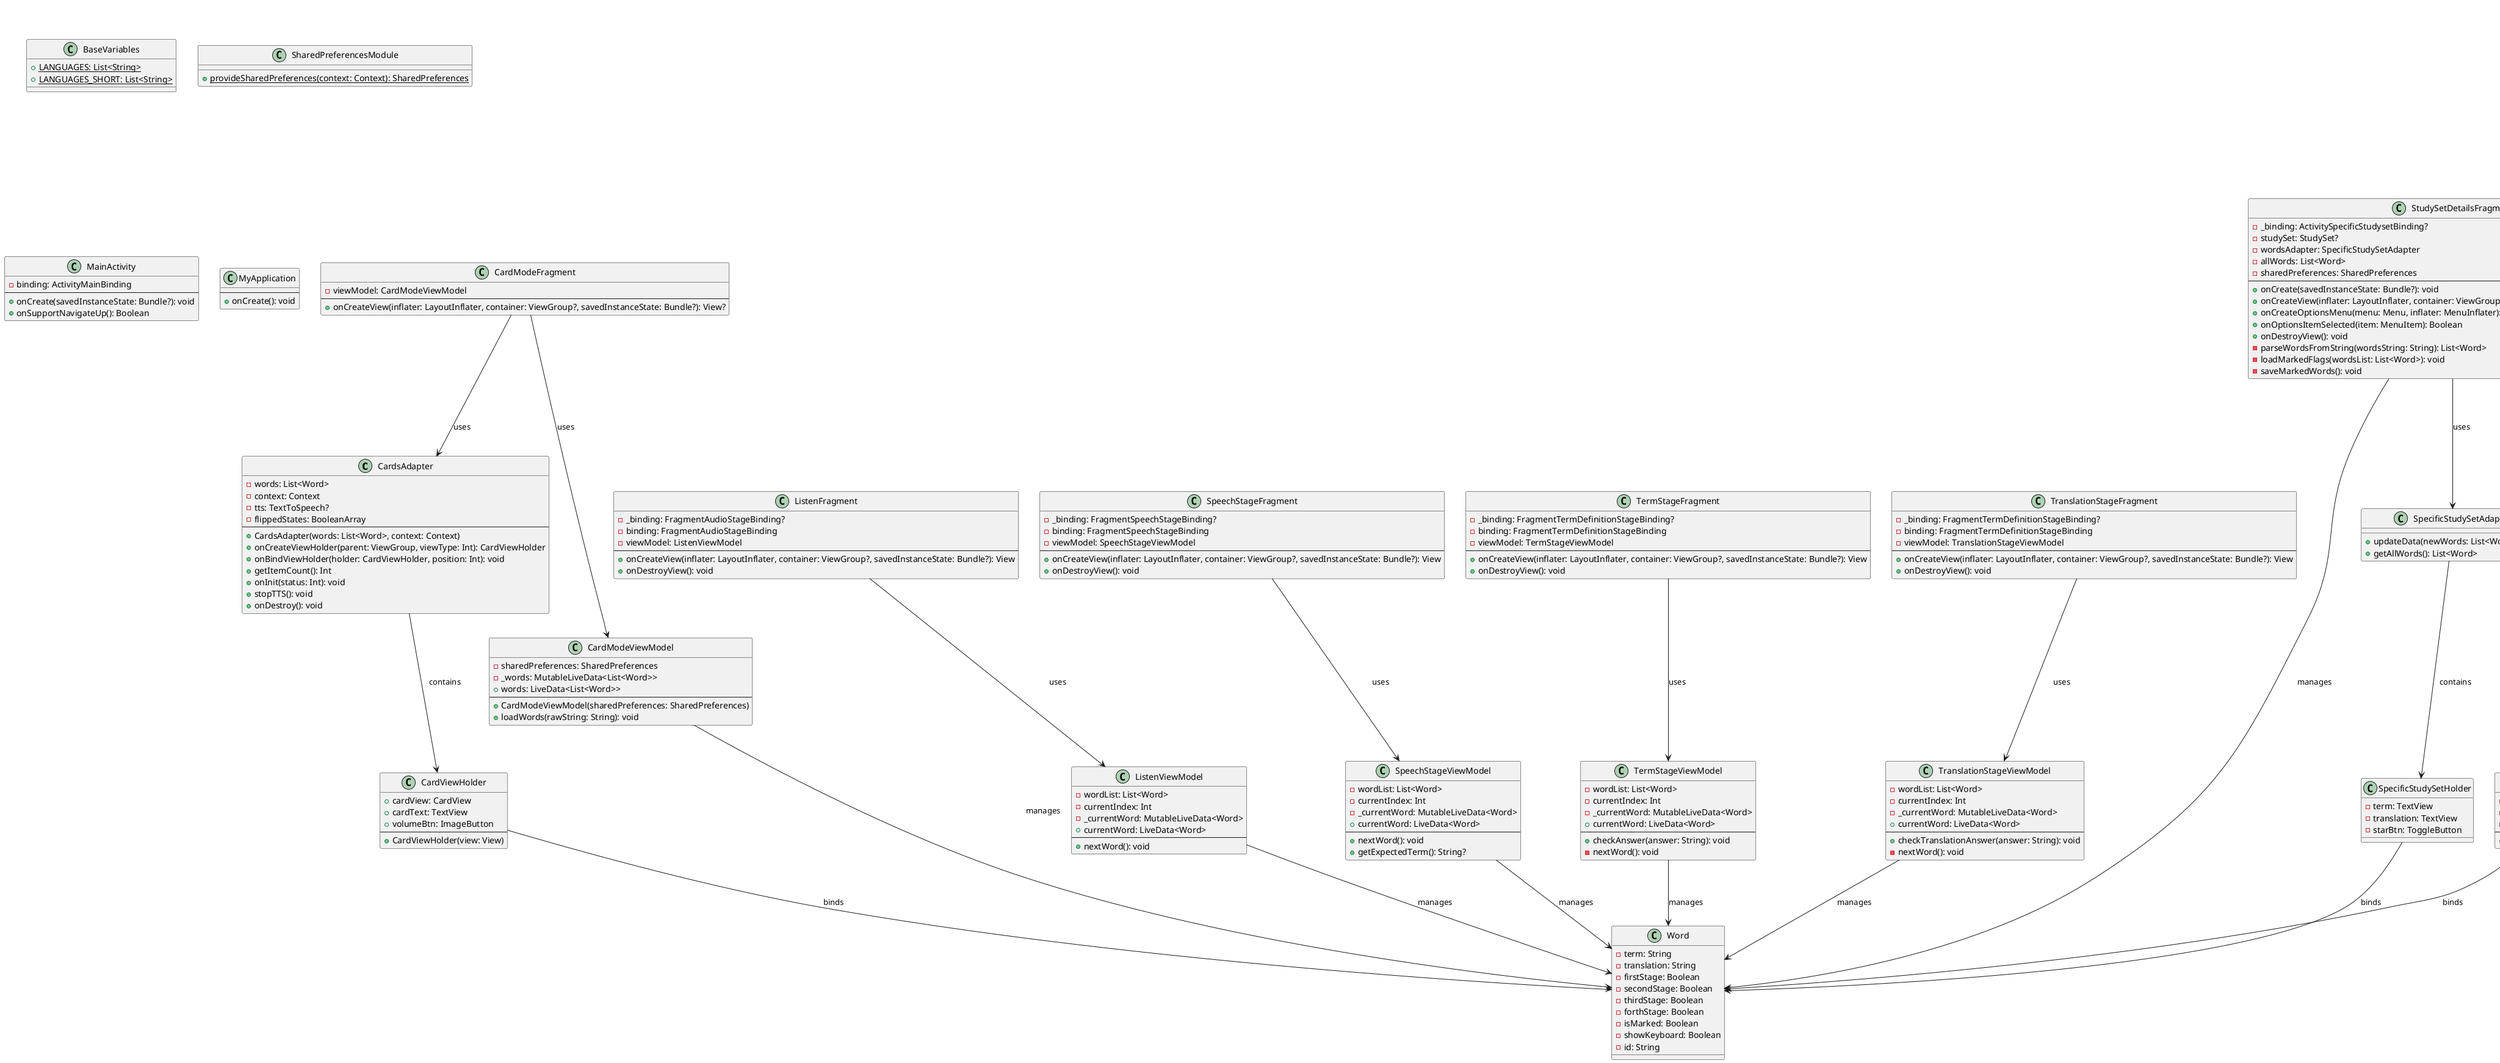 @startuml
class CardsAdapter {
    - words: List<Word>
    - context: Context
    - tts: TextToSpeech?
    - flippedStates: BooleanArray
    --
    + CardsAdapter(words: List<Word>, context: Context)
    + onCreateViewHolder(parent: ViewGroup, viewType: Int): CardViewHolder
    + onBindViewHolder(holder: CardViewHolder, position: Int): void
    + getItemCount(): Int
    + onInit(status: Int): void
    + stopTTS(): void
    + onDestroy(): void
}

class CardViewHolder {
    + cardView: CardView
    + cardText: TextView
    + volumeBtn: ImageButton
    --
    + CardViewHolder(view: View)
}

CardsAdapter --> CardViewHolder : contains
CardViewHolder --> Word : binds

class StudySetDetailsFragment {
    - _binding: ActivitySpecificStudysetBinding?
    - studySet: StudySet?
    - wordsAdapter: SpecificStudySetAdapter
    - allWords: List<Word>
    - sharedPreferences: SharedPreferences
    --
    + onCreate(savedInstanceState: Bundle?): void
    + onCreateView(inflater: LayoutInflater, container: ViewGroup?, savedInstanceState: Bundle?): View?
    + onCreateOptionsMenu(menu: Menu, inflater: MenuInflater): void
    + onOptionsItemSelected(item: MenuItem): Boolean
    + onDestroyView(): void
    - parseWordsFromString(wordsString: String): List<Word>
    - loadMarkedFlags(wordsList: List<Word>): void
    - saveMarkedWords(): void
}

class SpecificStudySetAdapter {
    + updateData(newWords: List<Word>): void
    + getAllWords(): List<Word>
}

class SpecificStudySetHolder {
    - term: TextView
    - translation: TextView
    - starBtn: ToggleButton
}

class Word {
    - term: String
    - translation: String
    - firstStage: Boolean
    - secondStage: Boolean
    - thirdStage: Boolean
    - forthStage: Boolean
    - isMarked: Boolean
    - showKeyboard: Boolean
    - id: String
}

StudySetDetailsFragment --> SpecificStudySetAdapter : uses
StudySetDetailsFragment --> Word : manages
StudySetDetailsFragment --> StudySet : manages
SpecificStudySetAdapter --> SpecificStudySetHolder : contains
SpecificStudySetHolder --> Word : binds

class CardModeFragment {
    - viewModel: CardModeViewModel
    --
    + onCreateView(inflater: LayoutInflater, container: ViewGroup?, savedInstanceState: Bundle?): View?
}

class CardModeViewModel {
    - sharedPreferences: SharedPreferences
    - _words: MutableLiveData<List<Word>>
    + words: LiveData<List<Word>>
    --
    + CardModeViewModel(sharedPreferences: SharedPreferences)
    + loadWords(rawString: String): void
}

CardModeFragment --> CardModeViewModel : uses
CardModeFragment --> CardsAdapter : uses
CardModeViewModel --> Word : manages

class CreateStudySetFragment {
    - _binding: FragmentCreateStudySetBinding?
    - binding: FragmentCreateStudySetBinding
    - viewModel: CreateStudySetViewModel
    - wordsAdapter: WordsAdapter
    - languageFrom: String
    - languageTo: String
    - isEditMode: Boolean
    - existingSet: StudySet?
    --
    + onCreateView(inflater: LayoutInflater, container: ViewGroup?, savedInstanceState: Bundle?): View
    + onViewCreated(view: View, savedInstanceState: Bundle?): void
    - saveStudySet(): void
    - fillFieldsForEditing(set: StudySet): void
    - setSpinnerByShort(spinner: Spinner, langShort: String): void
    - setupLanguageSpinners(): void
    + onCreateOptionsMenu(menu: Menu, inflater: MenuInflater): void
    + onOptionsItemSelected(item: MenuItem): Boolean
    + onDestroyView(): void
}

class CreateStudySetViewModel {
    - repository: StudySetRepository
    - _studySetLiveData: MutableLiveData<StudySet>
    --
    + addStudySet(studySet: StudySet): void
    + updateStudySet(studySet: StudySet): void
    + loadStudySet(studySetId: Int): void
}

class WordsAdapter {
    + addWord(word: Word): void
    + getWords(): List<Word>
    + setWords(words: List<Word>): void
}

class WordsViewHolder {
    - termEditText: EditText
    - translationEditText: EditText
    - deleteBtn: ImageButton
    --
    + bind(word: Word): void
}

WordsAdapter --> WordsViewHolder : contains
WordsViewHolder --> Word : binds

class StudySet {
    + id: Int
    + name: String
    + words: String
    + language_to: String
    + language_from: String
    + amount_of_words: Int
    + marked_words: String
    + creator: String
    + sync_status: Int
}

class StudySetRepository {
    + allStudySets: LiveData<List<StudySet>>
    + insert(studySet: StudySet): Long
    + update(studySet: StudySet): void
    + delete(studySet: StudySet): void
    + getStudySetById(id: Long): StudySet?
}

CreateStudySetFragment --> CreateStudySetViewModel : uses
CreateStudySetFragment --> WordsAdapter : uses
CreateStudySetFragment --> StudySet : manages
CreateStudySetViewModel --> StudySet : manages
CreateStudySetViewModel --> StudySetRepository : uses

class StudySetsAdapter {
    - itemsList: List<StudySet>
    - originalList: List<StudySet>
    - filteredList: List<StudySet>
    --
    + onCreateViewHolder(parent: ViewGroup, viewType: Int): StudySetsHolder
    + getItemCount(): Int
    + onBindViewHolder(holder: StudySetsHolder, position: Int): void
    + getFilter(): Filter
    + updateList(newList: List<StudySet>): void
}

class StudySetsHolder {
    - title: TextView
    - amountOfWords: TextView
    - delete: ImageButton
    --
    + bind(item: StudySet): void
}

class StudySetDiffCallback {
    - oldList: List<StudySet>
    - newList: List<StudySet>
    --
    + getOldListSize(): Int
    + getNewListSize(): Int
    + areItemsTheSame(oldItemPosition: Int, newItemPosition: Int): Boolean
    + areContentsTheSame(oldItemPosition: Int, newItemPosition: Int): Boolean
}

interface Callback {
    + onDeleteClicked(item: StudySet, position: Int): void
    + onItemClicked(item: StudySet): void
}

StudySetsAdapter --> StudySetsHolder : contains
StudySetsAdapter --> StudySetDiffCallback : uses
StudySetsAdapter --> Callback : uses
StudySetsAdapter --> StudySet : manages
StudySetsHolder --> StudySet : binds
StudySetDiffCallback --> StudySet : compares

class ListenFragment {
    - _binding: FragmentAudioStageBinding?
    - binding: FragmentAudioStageBinding
    - viewModel: ListenViewModel
    --
    + onCreateView(inflater: LayoutInflater, container: ViewGroup?, savedInstanceState: Bundle?): View
    + onDestroyView(): void
}

class ListenViewModel {
    - wordList: List<Word>
    - currentIndex: Int
    - _currentWord: MutableLiveData<Word>
    + currentWord: LiveData<Word>
    --
    + nextWord(): void
}

ListenFragment --> ListenViewModel : uses
ListenViewModel --> Word : manages

class SpeechStageFragment {
    - _binding: FragmentSpeechStageBinding?
    - binding: FragmentSpeechStageBinding
    - viewModel: SpeechStageViewModel
    --
    + onCreateView(inflater: LayoutInflater, container: ViewGroup?, savedInstanceState: Bundle?): View
    + onDestroyView(): void
}

class SpeechStageViewModel {
    - wordList: List<Word>
    - currentIndex: Int
    - _currentWord: MutableLiveData<Word>
    + currentWord: LiveData<Word>
    --
    + nextWord(): void
    + getExpectedTerm(): String?
}

SpeechStageFragment --> SpeechStageViewModel : uses
SpeechStageViewModel --> Word : manages

class StudySetsListFragment {
    - _binding: FragmentStudySetsBinding?
    - binding: FragmentStudySetsBinding
    - viewModel: StudySetsListViewModel
    - adapter: StudySetsAdapter
    - fullList: List<StudySet>
    --
    + onCreateView(inflater: LayoutInflater, container: ViewGroup?, savedInstanceState: Bundle?): View
    + onDestroyView(): void
    - updateFilteredList(query: String): void
}

class StudySetsListViewModel {
    - _allStudySets: MutableLiveData<List<StudySet>>
    + allStudySets: LiveData<List<StudySet>>
    --
    + StudySetsListViewModel(repository: StudySetRepository)
    + deleteStudySet(studySet: StudySet): void
}

StudySetsListFragment --> StudySetsListViewModel : uses
StudySetsListFragment --> StudySetsAdapter : uses
StudySetsListFragment --> StudySet : manages
StudySetsListViewModel --> StudySet : manages
StudySetsListViewModel --> StudySetRepository : uses

class TermStageFragment {
    - _binding: FragmentTermDefinitionStageBinding?
    - binding: FragmentTermDefinitionStageBinding
    - viewModel: TermStageViewModel
    --
    + onCreateView(inflater: LayoutInflater, container: ViewGroup?, savedInstanceState: Bundle?): View
    + onDestroyView(): void
}

class TermStageViewModel {
    - wordList: List<Word>
    - currentIndex: Int
    - _currentWord: MutableLiveData<Word>
    + currentWord: LiveData<Word>
    --
    + checkAnswer(answer: String): void
    - nextWord(): void
}

TermStageFragment --> TermStageViewModel : uses
TermStageViewModel --> Word : manages

class TranslationStageFragment {
    - _binding: FragmentTermDefinitionStageBinding?
    - binding: FragmentTermDefinitionStageBinding
    - viewModel: TranslationStageViewModel
    --
    + onCreateView(inflater: LayoutInflater, container: ViewGroup?, savedInstanceState: Bundle?): View
    + onDestroyView(): void
}

class TranslationStageViewModel {
    - wordList: List<Word>
    - currentIndex: Int
    - _currentWord: MutableLiveData<Word>
    + currentWord: LiveData<Word>
    --
    + checkTranslationAnswer(answer: String): void
    - nextWord(): void
}

TranslationStageFragment --> TranslationStageViewModel : uses
TranslationStageViewModel --> Word : manages
class BaseVariables {
    {static} + LANGUAGES: List<String>
    {static} + LANGUAGES_SHORT: List<String>
}

interface DaoStudySet {
    + getAllStudySets(): LiveData<List<StudySet>>
    + getAllStudySetsFlow(): Flow<List<StudySet>>
    + insertStudySet(studySet: StudySet): Long
    + updateStudySet(studySet: StudySet): void
    + deleteStudySet(studySet: StudySet): void
    + deleteById(id: Int): void
    + getSpecificStudySet(id: Int): LiveData<StudySet>
    + getNoLiveDataSpecificStudySet(id: Int): StudySet?
    + getUnsyncedStudySet(): List<StudySet>
    + upsert(studySets: List<StudySet>): void
    + upsertStudySet(studySet: StudySet): void
    + deleteAll(): void
}

class StudySetDatabase {
    + studySetDao(): DaoStudySet
}

StudySetDatabase --> DaoStudySet : contains

class DatabaseModule {
    {static} + provideDatabase(context: Context): StudySetDatabase
    {static} + provideDao(database: StudySetDatabase): DaoStudySet
}

class SharedPreferencesModule {
    {static} + provideSharedPreferences(context: Context): SharedPreferences
}

DatabaseModule --> StudySetDatabase : provides
DatabaseModule --> DaoStudySet : provides

class NonSwipeableViewPager {
    + NonSwipeableViewPager(context: Context)
    + NonSwipeableViewPager(context: Context, attrs: AttributeSet?)
    + onInterceptTouchEvent(event: MotionEvent): Boolean
    + onTouchEvent(event: MotionEvent): Boolean
}

NonSwipeableViewPager ..|> ViewPager

class MainActivity {
    - binding: ActivityMainBinding
    --
    + onCreate(savedInstanceState: Bundle?): void
    + onSupportNavigateUp(): Boolean
}

class MyApplication {
    --
    + onCreate(): void
}


class QuizViewModel {
  + {static} Question
  - _currentQuestion: MutableLiveData<Question>
  + currentQuestion: LiveData<Question>
  - questionList: List<Question>
  - currentIndex: Int
  + setQuestionsFromWords(words: List<Word>): Unit
  + loadNextQuestion(): Unit
  + checkAnswer(selected: String): Boolean
}

class Question {
  + term: String
  + correctAnswer: String
  + options: List<String>
}

class QuizFragment {
  - _binding: FragmentQuizStageBinding?
  + binding: FragmentQuizStageBinding
  - viewModel: QuizViewModel
  - wordList: List<Word>
  + onCreate(savedInstanceState: Bundle?): Unit
  + onCreateView(inflater: LayoutInflater, container: ViewGroup?, savedInstanceState: Bundle?): View
  + onViewCreated(view: View, savedInstanceState: Bundle?): Unit
  + onDestroyView(): Unit
}

QuizViewModel "1" *-- "0..N  " Question : contains
QuizFragment --> QuizViewModel : uses >
QuizFragment --> Question : uses >


class NotificationsFragment {
    - _binding: FragmentNotificationsBinding?
    - binding: FragmentNotificationsBinding
    --
    + onCreateView(inflater: LayoutInflater, container: ViewGroup?, savedInstanceState: Bundle?): View
    + onDestroyView(): void
}

class NotificationsViewModel {
    - _text: MutableLiveData<String>
    + text: LiveData<String>
}

NotificationsFragment --> NotificationsViewModel : uses
@enduml